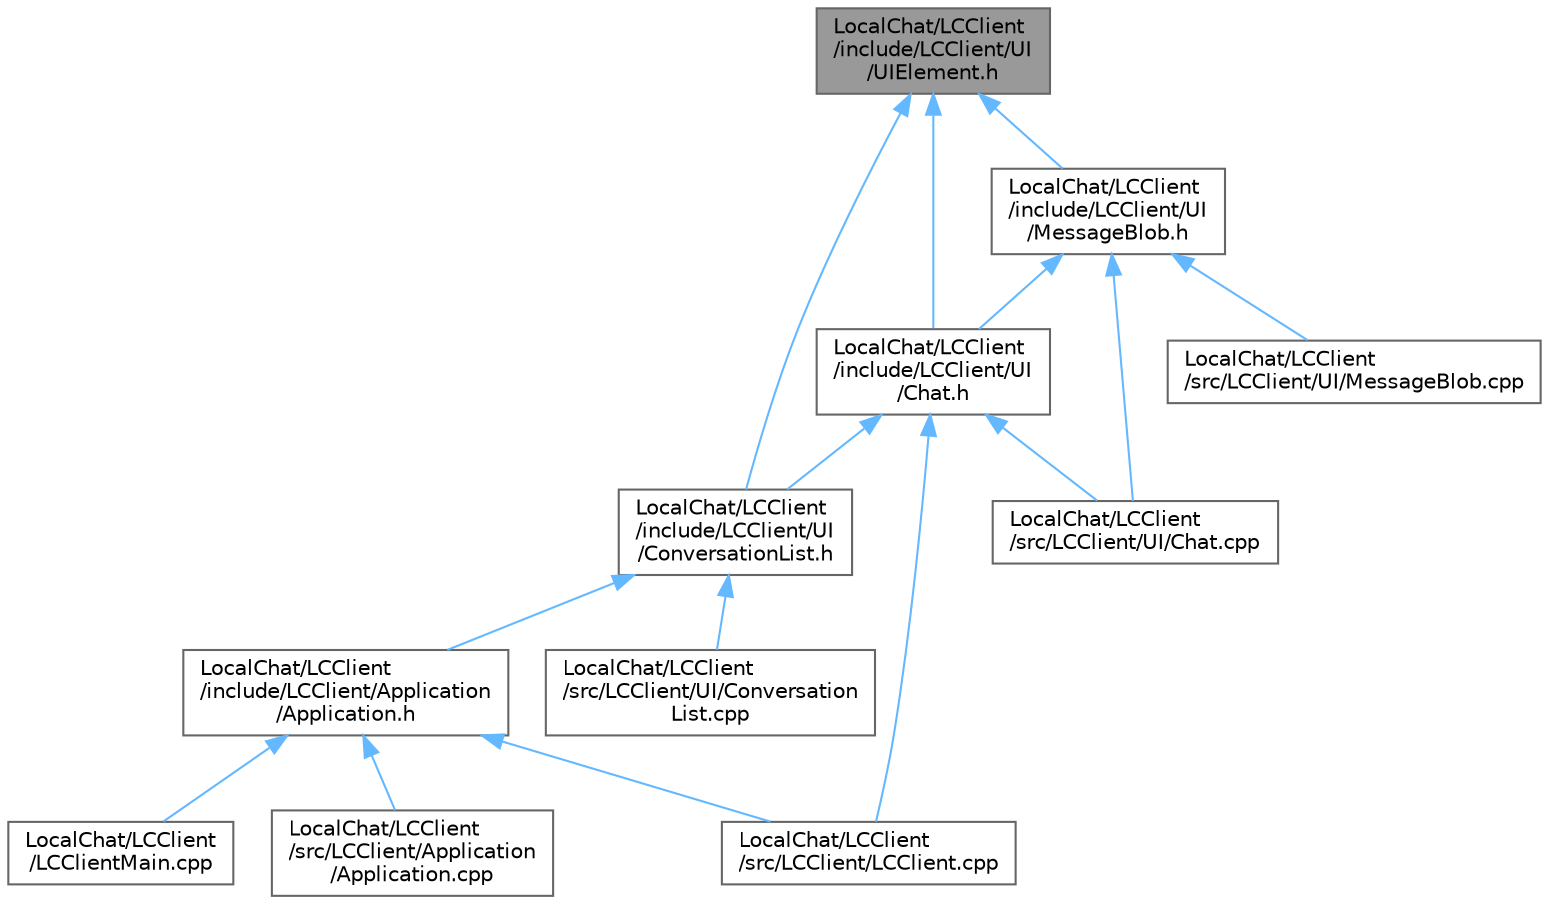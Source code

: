 digraph "LocalChat/LCClient/include/LCClient/UI/UIElement.h"
{
 // LATEX_PDF_SIZE
  bgcolor="transparent";
  edge [fontname=Helvetica,fontsize=10,labelfontname=Helvetica,labelfontsize=10];
  node [fontname=Helvetica,fontsize=10,shape=box,height=0.2,width=0.4];
  Node1 [label="LocalChat/LCClient\l/include/LCClient/UI\l/UIElement.h",height=0.2,width=0.4,color="gray40", fillcolor="grey60", style="filled", fontcolor="black",tooltip=" "];
  Node1 -> Node2 [dir="back",color="steelblue1",style="solid"];
  Node2 [label="LocalChat/LCClient\l/include/LCClient/UI\l/Chat.h",height=0.2,width=0.4,color="grey40", fillcolor="white", style="filled",URL="$_chat_8h.html",tooltip=" "];
  Node2 -> Node3 [dir="back",color="steelblue1",style="solid"];
  Node3 [label="LocalChat/LCClient\l/include/LCClient/UI\l/ConversationList.h",height=0.2,width=0.4,color="grey40", fillcolor="white", style="filled",URL="$_conversation_list_8h.html",tooltip=" "];
  Node3 -> Node4 [dir="back",color="steelblue1",style="solid"];
  Node4 [label="LocalChat/LCClient\l/include/LCClient/Application\l/Application.h",height=0.2,width=0.4,color="grey40", fillcolor="white", style="filled",URL="$_application_8h.html",tooltip=" "];
  Node4 -> Node5 [dir="back",color="steelblue1",style="solid"];
  Node5 [label="LocalChat/LCClient\l/LCClientMain.cpp",height=0.2,width=0.4,color="grey40", fillcolor="white", style="filled",URL="$_l_c_client_main_8cpp.html",tooltip=" "];
  Node4 -> Node6 [dir="back",color="steelblue1",style="solid"];
  Node6 [label="LocalChat/LCClient\l/src/LCClient/Application\l/Application.cpp",height=0.2,width=0.4,color="grey40", fillcolor="white", style="filled",URL="$_application_8cpp.html",tooltip=" "];
  Node4 -> Node7 [dir="back",color="steelblue1",style="solid"];
  Node7 [label="LocalChat/LCClient\l/src/LCClient/LCClient.cpp",height=0.2,width=0.4,color="grey40", fillcolor="white", style="filled",URL="$_l_c_client_8cpp.html",tooltip=" "];
  Node3 -> Node8 [dir="back",color="steelblue1",style="solid"];
  Node8 [label="LocalChat/LCClient\l/src/LCClient/UI/Conversation\lList.cpp",height=0.2,width=0.4,color="grey40", fillcolor="white", style="filled",URL="$_conversation_list_8cpp.html",tooltip=" "];
  Node2 -> Node7 [dir="back",color="steelblue1",style="solid"];
  Node2 -> Node9 [dir="back",color="steelblue1",style="solid"];
  Node9 [label="LocalChat/LCClient\l/src/LCClient/UI/Chat.cpp",height=0.2,width=0.4,color="grey40", fillcolor="white", style="filled",URL="$_chat_8cpp.html",tooltip=" "];
  Node1 -> Node3 [dir="back",color="steelblue1",style="solid"];
  Node1 -> Node10 [dir="back",color="steelblue1",style="solid"];
  Node10 [label="LocalChat/LCClient\l/include/LCClient/UI\l/MessageBlob.h",height=0.2,width=0.4,color="grey40", fillcolor="white", style="filled",URL="$_message_blob_8h.html",tooltip=" "];
  Node10 -> Node2 [dir="back",color="steelblue1",style="solid"];
  Node10 -> Node9 [dir="back",color="steelblue1",style="solid"];
  Node10 -> Node11 [dir="back",color="steelblue1",style="solid"];
  Node11 [label="LocalChat/LCClient\l/src/LCClient/UI/MessageBlob.cpp",height=0.2,width=0.4,color="grey40", fillcolor="white", style="filled",URL="$_message_blob_8cpp.html",tooltip=" "];
}
